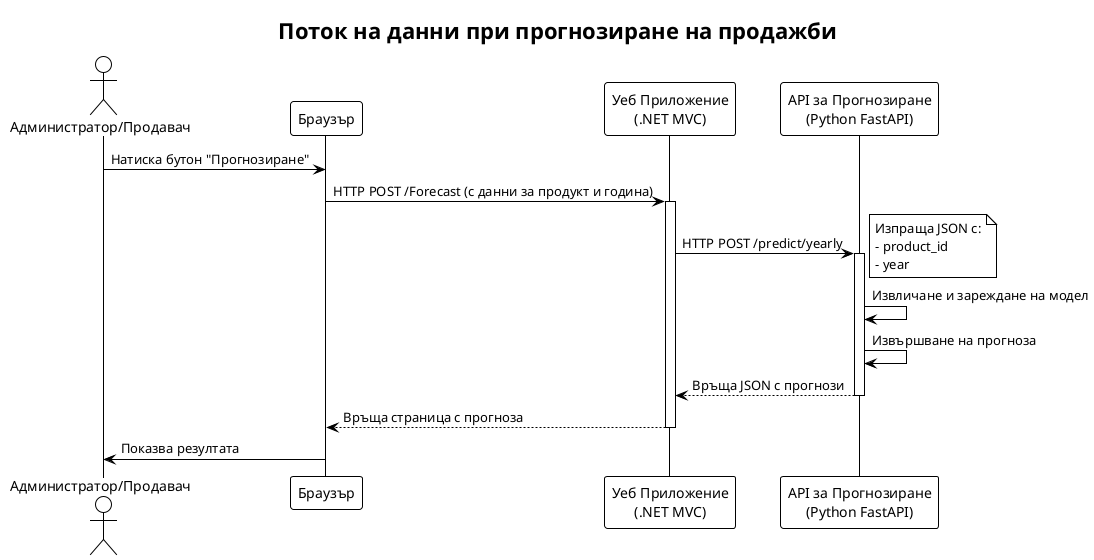 @startuml
!theme plain
title Поток на данни при прогнозиране на продажби

actor "Администратор/Продавач" as AdminOrSeller
participant "Браузър" as Browser
participant "Уеб Приложение\n(.NET MVC)" as WebApp
participant "API за Прогнозиране\n(Python FastAPI)" as PredictionAPI

AdminOrSeller -> Browser : Натиска бутон "Прогнозиране"
Browser -> WebApp : HTTP POST /Forecast (с данни за продукт и година)
activate WebApp

WebApp -> PredictionAPI : HTTP POST /predict/yearly
note right
Изпраща JSON с:
- product_id
- year
end note
activate PredictionAPI

PredictionAPI -> PredictionAPI : Извличане и зареждане на модел
PredictionAPI -> PredictionAPI : Извършване на прогноза
PredictionAPI --> WebApp : Връща JSON с прогнози
deactivate PredictionAPI

WebApp --> Browser : Връща страница с прогноза
deactivate WebApp

Browser -> AdminOrSeller : Показва резултата
@enduml